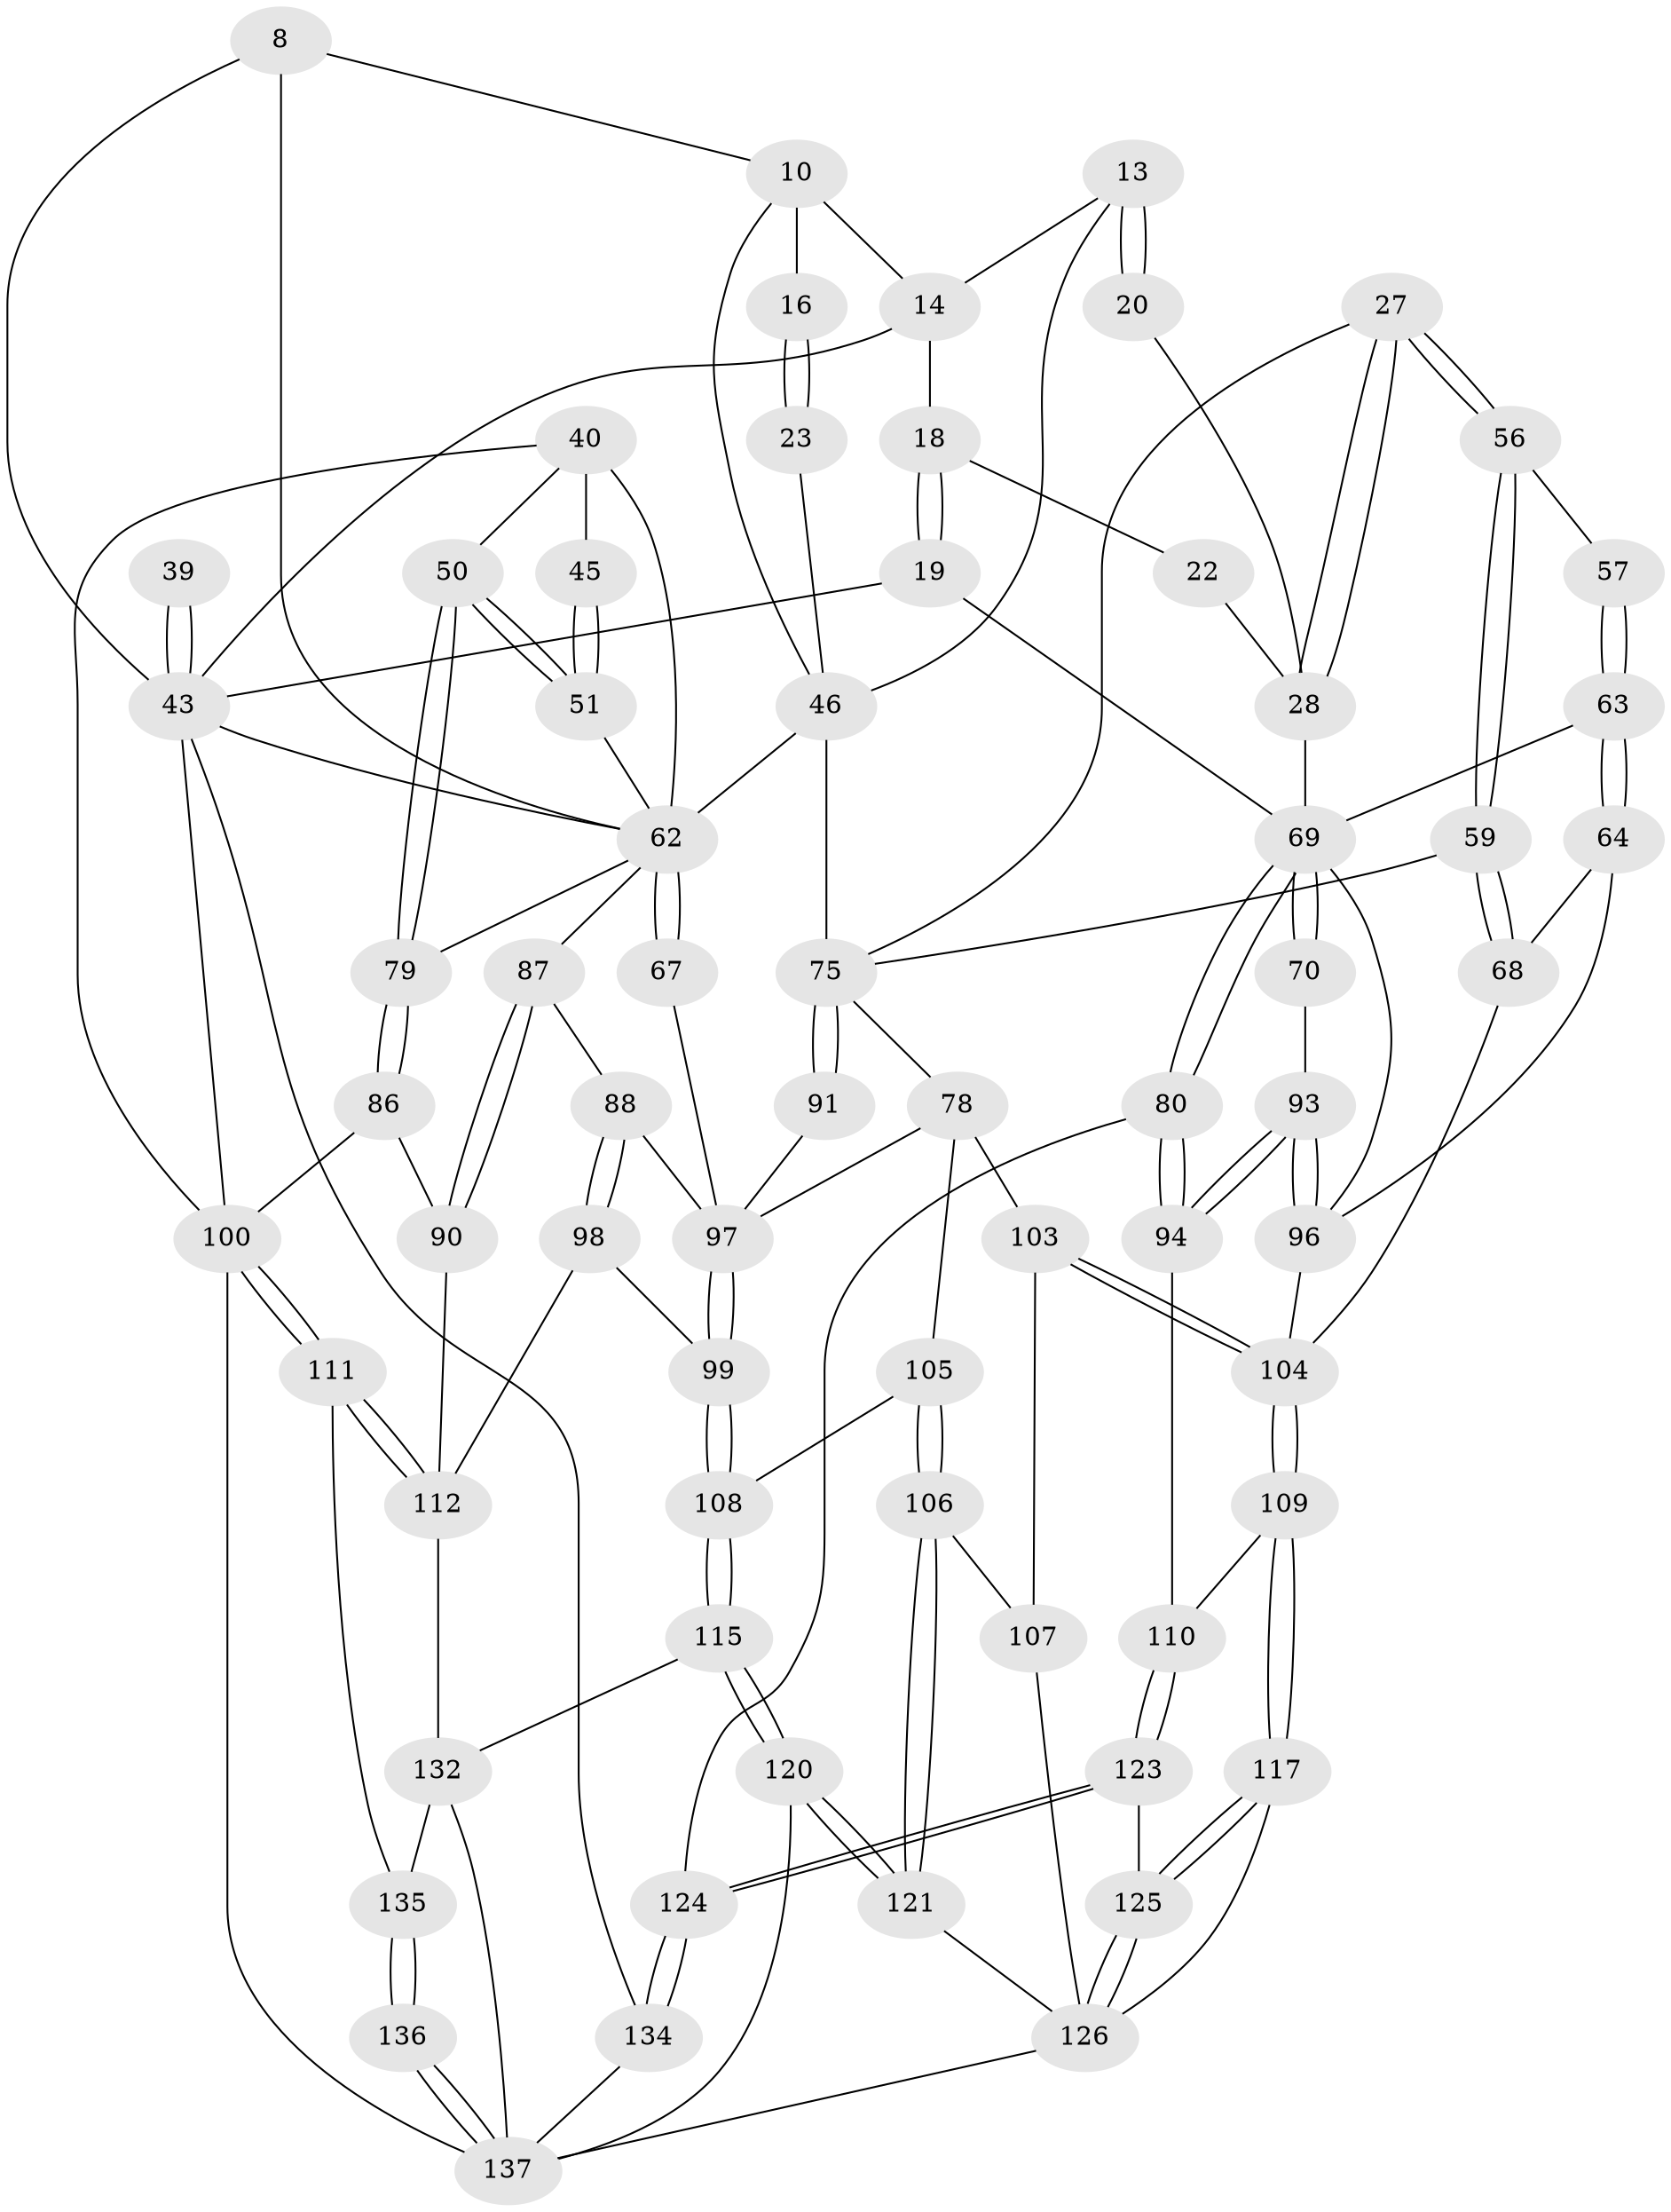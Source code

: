 // original degree distribution, {3: 0.021897810218978103, 6: 0.2116788321167883, 4: 0.21897810218978103, 5: 0.5474452554744526}
// Generated by graph-tools (version 1.1) at 2025/01/03/09/25 05:01:58]
// undirected, 68 vertices, 155 edges
graph export_dot {
graph [start="1"]
  node [color=gray90,style=filled];
  8 [pos="+0.6348339914652942+0.18882310813613107"];
  10 [pos="+0.42711262542986006+0",super="+9"];
  13 [pos="+0.2212245116393324+0.06863062889206584",super="+12"];
  14 [pos="+0.20835937532358093+0.063278058610381",super="+4"];
  16 [pos="+0.46495718836041977+0",super="+15"];
  18 [pos="+0.12061177469934613+0.07102281712839092",super="+17"];
  19 [pos="+0+0"];
  20 [pos="+0.22303498243298828+0.14600496007492425"];
  22 [pos="+0.1809220332759689+0.16246553288845514"];
  23 [pos="+0.471359840286681+0.15168835555406682"];
  27 [pos="+0.32989946582465624+0.24387714821096576"];
  28 [pos="+0.18876370175066093+0.2225049461353463",super="+21"];
  39 [pos="+0.8914613249379797+0.13371119972691886"];
  40 [pos="+0.8027139525440257+0.30399660111781984",super="+36"];
  43 [pos="+0.7506252545467551+0.1574284692228791",super="+7+1+38"];
  45 [pos="+0.8792102588666707+0.30351870103299444"];
  46 [pos="+0.4687341026126791+0.3651402591891504",super="+30+25"];
  50 [pos="+1+0.35559600025245247"];
  51 [pos="+0.9329441170502771+0.3720496388338036"];
  56 [pos="+0.26523235493598385+0.36355855149887245"];
  57 [pos="+0.2415923476465187+0.3699200690255092"];
  59 [pos="+0.3389612201934644+0.4382902316441655"];
  62 [pos="+0.7732389671459552+0.41309093364176735",super="+61+41+42+49"];
  63 [pos="+0.20844924699673792+0.3990544114337829",super="+53+52"];
  64 [pos="+0.2021281036376383+0.43374644025975956"];
  67 [pos="+0.6550183522353038+0.4232711881336363"];
  68 [pos="+0.30736792030133614+0.4797492720986523"];
  69 [pos="+0+0.3408742446880133",super="+33+55"];
  70 [pos="+0+0.38491349203468117"];
  75 [pos="+0.5196316339705879+0.5449873011793972",super="+74"];
  78 [pos="+0.455629092496687+0.5798897354903523",super="+77+76"];
  79 [pos="+0.9277015221442931+0.48981819534665005"];
  80 [pos="+0+0.6956243188239353"];
  86 [pos="+0.9410209465172236+0.5941649325709941"];
  87 [pos="+0.795254415962586+0.5434582682328971"];
  88 [pos="+0.7602465452970295+0.5557637822488446"];
  90 [pos="+0.8545283206542621+0.6107764948539691"];
  91 [pos="+0.58944265417788+0.4920636380740684",super="+73"];
  93 [pos="+0+0.6379406729807654",super="+71"];
  94 [pos="+0+0.6654985171411902"];
  96 [pos="+0.18657449962459266+0.5779405398090025",super="+66"];
  97 [pos="+0.6492156857099749+0.6421280760807672",super="+92+89+72"];
  98 [pos="+0.6566531231943495+0.6484825614090679"];
  99 [pos="+0.6535118389344061+0.6482349267375502"];
  100 [pos="+1+0.7635635971640777",super="+85"];
  103 [pos="+0.3124280364024484+0.654849733632369",super="+83"];
  104 [pos="+0.23432770072352382+0.6512310741731584",super="+95+84"];
  105 [pos="+0.46229043781740364+0.7034571118549965"];
  106 [pos="+0.45248421132349603+0.7145744023040645"];
  107 [pos="+0.3759633423891152+0.6964784784499345"];
  108 [pos="+0.5975242340906107+0.7324112839752391"];
  109 [pos="+0.21018929946079556+0.7255590615208396"];
  110 [pos="+0.09652504551576424+0.727103662632315"];
  111 [pos="+1+0.7699576259407896"];
  112 [pos="+0.8902911784739935+0.7886739393306017",super="+102"];
  115 [pos="+0.6161430627697511+0.7890808683441528"];
  117 [pos="+0.21685251569820607+0.7402897570886644"];
  120 [pos="+0.47580840465640334+0.8764053973091788"];
  121 [pos="+0.4387713508383882+0.7741679247712524"];
  123 [pos="+0.08608076106345894+0.8817714101987896"];
  124 [pos="+0.08380537131153819+0.883662486379446",super="+81"];
  125 [pos="+0.1297032186770179+0.8689688226713266"];
  126 [pos="+0.2842656804193267+0.9288233834968626",super="+122+116"];
  132 [pos="+0.7320396617393489+0.9673971677284696",super="+119+113+114+118"];
  134 [pos="+0.0850892031882755+1",super="+82"];
  135 [pos="+0.8851612479524155+0.942424487118526",super="+131+130"];
  136 [pos="+0.9059762883572117+1"];
  137 [pos="+0.9250515432221688+1",super="+133+128+127+129"];
  8 -- 43;
  8 -- 62;
  8 -- 10;
  10 -- 16 [weight=2];
  10 -- 14;
  10 -- 46;
  13 -- 14;
  13 -- 20 [weight=2];
  13 -- 20;
  13 -- 46;
  14 -- 18;
  14 -- 43;
  16 -- 23 [weight=2];
  16 -- 23;
  18 -- 19;
  18 -- 19;
  18 -- 22 [weight=2];
  19 -- 43;
  19 -- 69;
  20 -- 28;
  22 -- 28;
  23 -- 46;
  27 -- 28;
  27 -- 28;
  27 -- 56;
  27 -- 56;
  27 -- 75;
  28 -- 69;
  39 -- 43 [weight=2];
  39 -- 43;
  40 -- 45 [weight=2];
  40 -- 50;
  40 -- 100;
  40 -- 62;
  43 -- 100 [weight=2];
  43 -- 134;
  43 -- 62;
  45 -- 51;
  45 -- 51;
  46 -- 62 [weight=2];
  46 -- 75 [weight=2];
  50 -- 51;
  50 -- 51;
  50 -- 79;
  50 -- 79;
  51 -- 62;
  56 -- 57;
  56 -- 59;
  56 -- 59;
  57 -- 63 [weight=2];
  57 -- 63;
  59 -- 68;
  59 -- 68;
  59 -- 75;
  62 -- 67 [weight=2];
  62 -- 67;
  62 -- 87;
  62 -- 79;
  63 -- 64;
  63 -- 64;
  63 -- 69 [weight=2];
  64 -- 68;
  64 -- 96;
  67 -- 97;
  68 -- 104;
  69 -- 70 [weight=2];
  69 -- 70;
  69 -- 80;
  69 -- 80;
  69 -- 96;
  70 -- 93;
  75 -- 91 [weight=2];
  75 -- 91;
  75 -- 78 [weight=2];
  78 -- 103;
  78 -- 105;
  78 -- 97;
  79 -- 86;
  79 -- 86;
  80 -- 94;
  80 -- 94;
  80 -- 124;
  86 -- 90;
  86 -- 100;
  87 -- 88;
  87 -- 90;
  87 -- 90;
  88 -- 98;
  88 -- 98;
  88 -- 97;
  90 -- 112;
  91 -- 97 [weight=2];
  93 -- 94;
  93 -- 94;
  93 -- 96 [weight=2];
  93 -- 96;
  94 -- 110;
  96 -- 104;
  97 -- 99;
  97 -- 99;
  98 -- 99;
  98 -- 112;
  99 -- 108;
  99 -- 108;
  100 -- 111;
  100 -- 111;
  100 -- 137;
  103 -- 104 [weight=2];
  103 -- 104;
  103 -- 107;
  104 -- 109;
  104 -- 109;
  105 -- 106;
  105 -- 106;
  105 -- 108;
  106 -- 107;
  106 -- 121;
  106 -- 121;
  107 -- 126;
  108 -- 115;
  108 -- 115;
  109 -- 110;
  109 -- 117;
  109 -- 117;
  110 -- 123;
  110 -- 123;
  111 -- 112;
  111 -- 112;
  111 -- 135;
  112 -- 132 [weight=2];
  115 -- 120;
  115 -- 120;
  115 -- 132;
  117 -- 125;
  117 -- 125;
  117 -- 126;
  120 -- 121;
  120 -- 121;
  120 -- 137;
  121 -- 126;
  123 -- 124;
  123 -- 124;
  123 -- 125;
  124 -- 134 [weight=2];
  124 -- 134;
  125 -- 126;
  125 -- 126;
  126 -- 137;
  132 -- 135 [weight=2];
  132 -- 137 [weight=2];
  134 -- 137 [weight=2];
  135 -- 136 [weight=2];
  135 -- 136;
  136 -- 137;
  136 -- 137;
}
